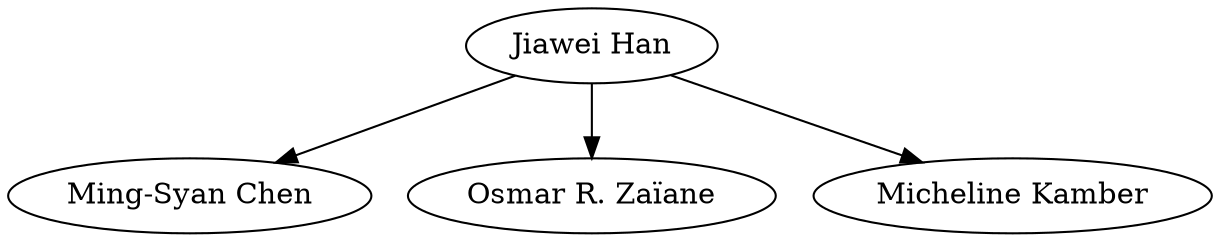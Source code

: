 strict digraph G{
"Jiawei Han" -> "Ming-Syan Chen"
"Jiawei Han" -> "Osmar R. Zaïane"
"Jiawei Han" -> "Micheline Kamber"
}